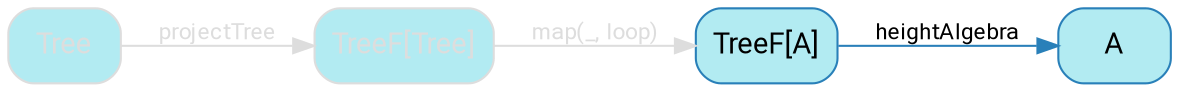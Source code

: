 digraph {
    bgcolor=transparent
    splines=false
    rankdir=LR

    // Default theme: disabled
    node[shape="rectangle" style="rounded,filled" color="#dddddd" fillcolor="#b2ebf2" fontcolor="#dddddd" fontname="Segoe UI,Roboto,Helvetica,Arial,sans-serif"]
    edge [color="#dddddd" fontcolor="#dddddd" fontname="Segoe UI,Roboto,Helvetica,Arial,sans-serif" fontsize=11]

    ListFList[label="TreeF[Tree]"]
    ListFA[label="TreeF[A]" color="#2980B9" fillcolor="#b2ebf2" fontcolor="#000000"]
    B[label=Tree]
    A[color="#2980B9" fillcolor="#b2ebf2" fontcolor="#000000"]

    B         -> ListFList [label=projectTree]
    ListFList -> ListFA[label="map(_, loop)"]
    ListFA    -> A [label=heightAlgebra color="#2980B9" fontcolor="#000000"]
}

